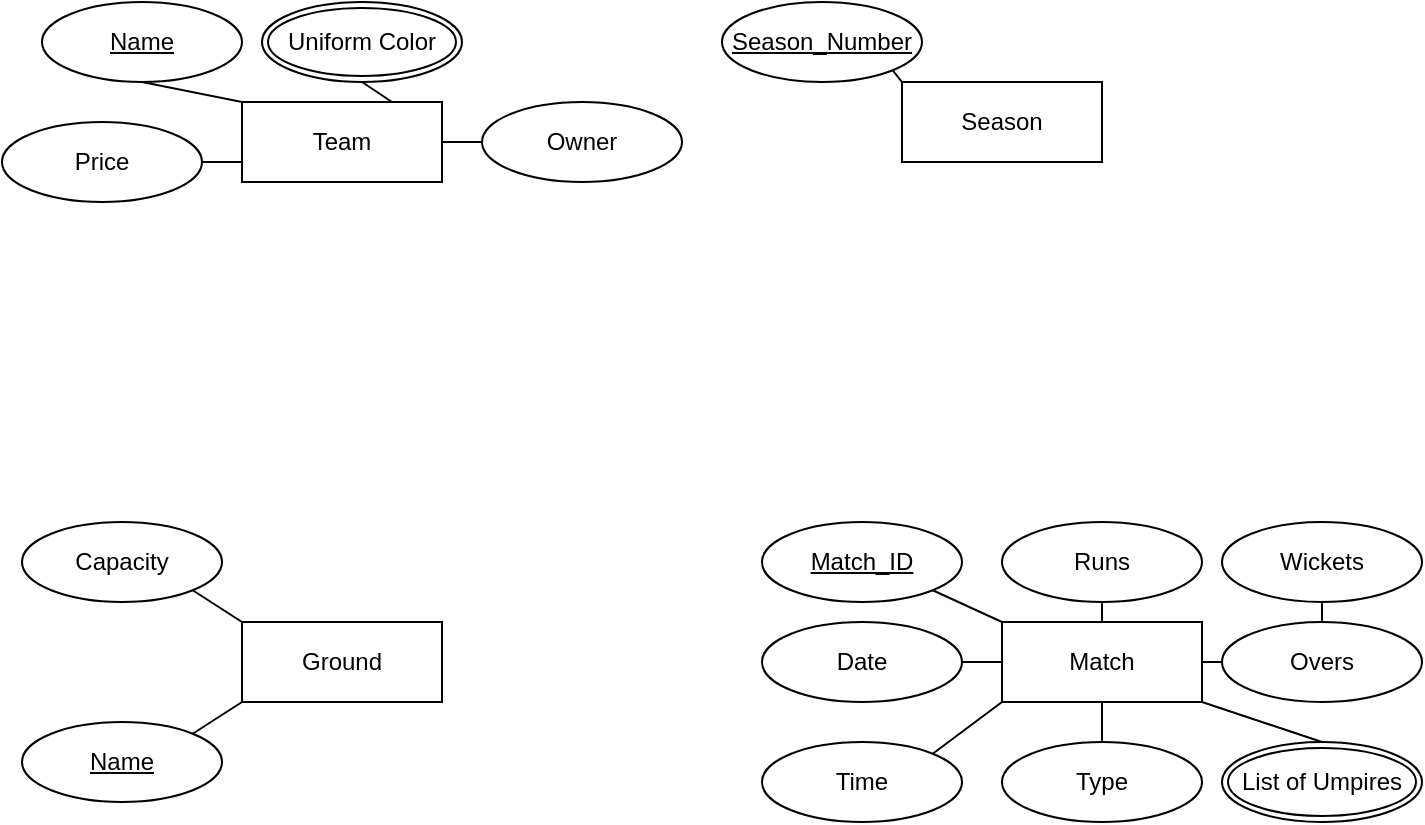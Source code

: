 <mxfile version="13.8.0" type="github"><diagram id="R2lEEEUBdFMjLlhIrx00" name="Page-1"><mxGraphModel dx="758" dy="344" grid="1" gridSize="10" guides="1" tooltips="1" connect="1" arrows="1" fold="1" page="1" pageScale="1" pageWidth="850" pageHeight="1100" math="0" shadow="0" extFonts="Permanent Marker^https://fonts.googleapis.com/css?family=Permanent+Marker"><root><mxCell id="0"/><mxCell id="1" parent="0"/><mxCell id="8zmCn0OOBzQkLj1N-7To-1" value="Team" style="whiteSpace=wrap;html=1;align=center;" vertex="1" parent="1"><mxGeometry x="210" y="210" width="100" height="40" as="geometry"/></mxCell><mxCell id="8zmCn0OOBzQkLj1N-7To-2" value="Name" style="ellipse;whiteSpace=wrap;html=1;align=center;fontStyle=4;" vertex="1" parent="1"><mxGeometry x="110" y="160" width="100" height="40" as="geometry"/></mxCell><mxCell id="8zmCn0OOBzQkLj1N-7To-4" value="Uniform Color" style="ellipse;shape=doubleEllipse;margin=3;whiteSpace=wrap;html=1;align=center;" vertex="1" parent="1"><mxGeometry x="220" y="160" width="100" height="40" as="geometry"/></mxCell><mxCell id="8zmCn0OOBzQkLj1N-7To-7" value="Owner" style="ellipse;whiteSpace=wrap;html=1;align=center;" vertex="1" parent="1"><mxGeometry x="330" y="210" width="100" height="40" as="geometry"/></mxCell><mxCell id="8zmCn0OOBzQkLj1N-7To-9" value="" style="endArrow=none;html=1;rounded=0;exitX=0.5;exitY=1;exitDx=0;exitDy=0;entryX=0;entryY=0;entryDx=0;entryDy=0;" edge="1" parent="1" source="8zmCn0OOBzQkLj1N-7To-2" target="8zmCn0OOBzQkLj1N-7To-1"><mxGeometry relative="1" as="geometry"><mxPoint x="180" y="230" as="sourcePoint"/><mxPoint x="340" y="230" as="targetPoint"/></mxGeometry></mxCell><mxCell id="8zmCn0OOBzQkLj1N-7To-10" value="" style="endArrow=none;html=1;rounded=0;entryX=0.5;entryY=1;entryDx=0;entryDy=0;exitX=0.75;exitY=0;exitDx=0;exitDy=0;" edge="1" parent="1" source="8zmCn0OOBzQkLj1N-7To-1" target="8zmCn0OOBzQkLj1N-7To-4"><mxGeometry relative="1" as="geometry"><mxPoint x="180" y="230" as="sourcePoint"/><mxPoint x="340" y="230" as="targetPoint"/></mxGeometry></mxCell><mxCell id="8zmCn0OOBzQkLj1N-7To-11" value="" style="endArrow=none;html=1;rounded=0;entryX=0;entryY=0.5;entryDx=0;entryDy=0;exitX=1;exitY=0.5;exitDx=0;exitDy=0;" edge="1" parent="1" source="8zmCn0OOBzQkLj1N-7To-1" target="8zmCn0OOBzQkLj1N-7To-7"><mxGeometry relative="1" as="geometry"><mxPoint x="180" y="230" as="sourcePoint"/><mxPoint x="320" y="230" as="targetPoint"/></mxGeometry></mxCell><mxCell id="8zmCn0OOBzQkLj1N-7To-14" value="Season" style="whiteSpace=wrap;html=1;align=center;" vertex="1" parent="1"><mxGeometry x="540" y="200" width="100" height="40" as="geometry"/></mxCell><mxCell id="8zmCn0OOBzQkLj1N-7To-15" value="Season_Number" style="ellipse;whiteSpace=wrap;html=1;align=center;fontStyle=4;" vertex="1" parent="1"><mxGeometry x="450" y="160" width="100" height="40" as="geometry"/></mxCell><mxCell id="8zmCn0OOBzQkLj1N-7To-16" value="Price" style="ellipse;whiteSpace=wrap;html=1;align=center;" vertex="1" parent="1"><mxGeometry x="90" y="220" width="100" height="40" as="geometry"/></mxCell><mxCell id="8zmCn0OOBzQkLj1N-7To-17" value="" style="endArrow=none;html=1;rounded=0;exitX=1;exitY=0.5;exitDx=0;exitDy=0;entryX=0;entryY=0.75;entryDx=0;entryDy=0;" edge="1" parent="1" source="8zmCn0OOBzQkLj1N-7To-16" target="8zmCn0OOBzQkLj1N-7To-1"><mxGeometry relative="1" as="geometry"><mxPoint x="310" y="180" as="sourcePoint"/><mxPoint x="470" y="180" as="targetPoint"/></mxGeometry></mxCell><mxCell id="8zmCn0OOBzQkLj1N-7To-18" value="" style="endArrow=none;html=1;rounded=0;exitX=1;exitY=1;exitDx=0;exitDy=0;entryX=0;entryY=0;entryDx=0;entryDy=0;" edge="1" parent="1" source="8zmCn0OOBzQkLj1N-7To-15" target="8zmCn0OOBzQkLj1N-7To-14"><mxGeometry relative="1" as="geometry"><mxPoint x="420" y="180" as="sourcePoint"/><mxPoint x="580" y="180" as="targetPoint"/></mxGeometry></mxCell><mxCell id="8zmCn0OOBzQkLj1N-7To-20" value="Ground" style="whiteSpace=wrap;html=1;align=center;" vertex="1" parent="1"><mxGeometry x="210" y="470" width="100" height="40" as="geometry"/></mxCell><mxCell id="8zmCn0OOBzQkLj1N-7To-21" value="Capacity" style="ellipse;whiteSpace=wrap;html=1;align=center;" vertex="1" parent="1"><mxGeometry x="100" y="420" width="100" height="40" as="geometry"/></mxCell><mxCell id="8zmCn0OOBzQkLj1N-7To-24" value="Name" style="ellipse;whiteSpace=wrap;html=1;align=center;fontStyle=4;" vertex="1" parent="1"><mxGeometry x="100" y="520" width="100" height="40" as="geometry"/></mxCell><mxCell id="8zmCn0OOBzQkLj1N-7To-25" value="Match" style="whiteSpace=wrap;html=1;align=center;" vertex="1" parent="1"><mxGeometry x="590" y="470" width="100" height="40" as="geometry"/></mxCell><mxCell id="8zmCn0OOBzQkLj1N-7To-26" value="Runs" style="ellipse;whiteSpace=wrap;html=1;align=center;" vertex="1" parent="1"><mxGeometry x="590" y="420" width="100" height="40" as="geometry"/></mxCell><mxCell id="8zmCn0OOBzQkLj1N-7To-27" value="Match_ID" style="ellipse;whiteSpace=wrap;html=1;align=center;fontStyle=4;" vertex="1" parent="1"><mxGeometry x="470" y="420" width="100" height="40" as="geometry"/></mxCell><mxCell id="8zmCn0OOBzQkLj1N-7To-28" value="Wickets" style="ellipse;whiteSpace=wrap;html=1;align=center;" vertex="1" parent="1"><mxGeometry x="700" y="420" width="100" height="40" as="geometry"/></mxCell><mxCell id="8zmCn0OOBzQkLj1N-7To-29" value="Overs" style="ellipse;whiteSpace=wrap;html=1;align=center;" vertex="1" parent="1"><mxGeometry x="700" y="470" width="100" height="40" as="geometry"/></mxCell><mxCell id="8zmCn0OOBzQkLj1N-7To-30" value="List of Umpires" style="ellipse;shape=doubleEllipse;margin=3;whiteSpace=wrap;html=1;align=center;" vertex="1" parent="1"><mxGeometry x="700" y="530" width="100" height="40" as="geometry"/></mxCell><mxCell id="8zmCn0OOBzQkLj1N-7To-31" value="Type" style="ellipse;whiteSpace=wrap;html=1;align=center;" vertex="1" parent="1"><mxGeometry x="590" y="530" width="100" height="40" as="geometry"/></mxCell><mxCell id="8zmCn0OOBzQkLj1N-7To-35" value="Time" style="ellipse;whiteSpace=wrap;html=1;align=center;" vertex="1" parent="1"><mxGeometry x="470" y="530" width="100" height="40" as="geometry"/></mxCell><mxCell id="8zmCn0OOBzQkLj1N-7To-36" value="Date" style="ellipse;whiteSpace=wrap;html=1;align=center;" vertex="1" parent="1"><mxGeometry x="470" y="470" width="100" height="40" as="geometry"/></mxCell><mxCell id="8zmCn0OOBzQkLj1N-7To-37" value="" style="endArrow=none;html=1;rounded=0;entryX=1;entryY=1;entryDx=0;entryDy=0;exitX=0;exitY=0;exitDx=0;exitDy=0;" edge="1" parent="1" source="8zmCn0OOBzQkLj1N-7To-25" target="8zmCn0OOBzQkLj1N-7To-27"><mxGeometry relative="1" as="geometry"><mxPoint x="400" y="510" as="sourcePoint"/><mxPoint x="560" y="510" as="targetPoint"/></mxGeometry></mxCell><mxCell id="8zmCn0OOBzQkLj1N-7To-38" value="" style="endArrow=none;html=1;rounded=0;entryX=0.5;entryY=1;entryDx=0;entryDy=0;exitX=0.5;exitY=0;exitDx=0;exitDy=0;" edge="1" parent="1" source="8zmCn0OOBzQkLj1N-7To-25" target="8zmCn0OOBzQkLj1N-7To-26"><mxGeometry relative="1" as="geometry"><mxPoint x="400" y="510" as="sourcePoint"/><mxPoint x="560" y="510" as="targetPoint"/></mxGeometry></mxCell><mxCell id="8zmCn0OOBzQkLj1N-7To-39" value="" style="endArrow=none;html=1;rounded=0;entryX=0.5;entryY=1;entryDx=0;entryDy=0;exitX=0.5;exitY=0;exitDx=0;exitDy=0;" edge="1" parent="1" source="8zmCn0OOBzQkLj1N-7To-29" target="8zmCn0OOBzQkLj1N-7To-28"><mxGeometry relative="1" as="geometry"><mxPoint x="400" y="510" as="sourcePoint"/><mxPoint x="560" y="510" as="targetPoint"/></mxGeometry></mxCell><mxCell id="8zmCn0OOBzQkLj1N-7To-40" value="" style="endArrow=none;html=1;rounded=0;entryX=0;entryY=0.5;entryDx=0;entryDy=0;exitX=1;exitY=0.5;exitDx=0;exitDy=0;" edge="1" parent="1" source="8zmCn0OOBzQkLj1N-7To-36" target="8zmCn0OOBzQkLj1N-7To-25"><mxGeometry relative="1" as="geometry"><mxPoint x="400" y="510" as="sourcePoint"/><mxPoint x="560" y="510" as="targetPoint"/></mxGeometry></mxCell><mxCell id="8zmCn0OOBzQkLj1N-7To-41" value="" style="endArrow=none;html=1;rounded=0;entryX=0;entryY=0.5;entryDx=0;entryDy=0;exitX=1;exitY=0.5;exitDx=0;exitDy=0;" edge="1" parent="1" source="8zmCn0OOBzQkLj1N-7To-25" target="8zmCn0OOBzQkLj1N-7To-29"><mxGeometry relative="1" as="geometry"><mxPoint x="400" y="510" as="sourcePoint"/><mxPoint x="560" y="510" as="targetPoint"/></mxGeometry></mxCell><mxCell id="8zmCn0OOBzQkLj1N-7To-42" value="" style="endArrow=none;html=1;rounded=0;entryX=0;entryY=1;entryDx=0;entryDy=0;exitX=1;exitY=0;exitDx=0;exitDy=0;" edge="1" parent="1" source="8zmCn0OOBzQkLj1N-7To-35" target="8zmCn0OOBzQkLj1N-7To-25"><mxGeometry relative="1" as="geometry"><mxPoint x="400" y="510" as="sourcePoint"/><mxPoint x="560" y="510" as="targetPoint"/></mxGeometry></mxCell><mxCell id="8zmCn0OOBzQkLj1N-7To-43" value="" style="endArrow=none;html=1;rounded=0;entryX=0.5;entryY=1;entryDx=0;entryDy=0;exitX=0.5;exitY=0;exitDx=0;exitDy=0;" edge="1" parent="1" source="8zmCn0OOBzQkLj1N-7To-31" target="8zmCn0OOBzQkLj1N-7To-25"><mxGeometry relative="1" as="geometry"><mxPoint x="400" y="510" as="sourcePoint"/><mxPoint x="560" y="510" as="targetPoint"/></mxGeometry></mxCell><mxCell id="8zmCn0OOBzQkLj1N-7To-44" value="" style="endArrow=none;html=1;rounded=0;entryX=1;entryY=1;entryDx=0;entryDy=0;exitX=0.5;exitY=0;exitDx=0;exitDy=0;" edge="1" parent="1" source="8zmCn0OOBzQkLj1N-7To-30" target="8zmCn0OOBzQkLj1N-7To-25"><mxGeometry relative="1" as="geometry"><mxPoint x="400" y="510" as="sourcePoint"/><mxPoint x="560" y="510" as="targetPoint"/></mxGeometry></mxCell><mxCell id="8zmCn0OOBzQkLj1N-7To-45" value="" style="endArrow=none;html=1;rounded=0;exitX=1;exitY=1;exitDx=0;exitDy=0;entryX=0;entryY=0;entryDx=0;entryDy=0;" edge="1" parent="1" source="8zmCn0OOBzQkLj1N-7To-21" target="8zmCn0OOBzQkLj1N-7To-20"><mxGeometry relative="1" as="geometry"><mxPoint x="290" y="510" as="sourcePoint"/><mxPoint x="450" y="510" as="targetPoint"/></mxGeometry></mxCell><mxCell id="8zmCn0OOBzQkLj1N-7To-46" value="" style="endArrow=none;html=1;rounded=0;exitX=1;exitY=0;exitDx=0;exitDy=0;entryX=0;entryY=1;entryDx=0;entryDy=0;" edge="1" parent="1" source="8zmCn0OOBzQkLj1N-7To-24" target="8zmCn0OOBzQkLj1N-7To-20"><mxGeometry relative="1" as="geometry"><mxPoint x="290" y="510" as="sourcePoint"/><mxPoint x="450" y="510" as="targetPoint"/></mxGeometry></mxCell></root></mxGraphModel></diagram></mxfile>